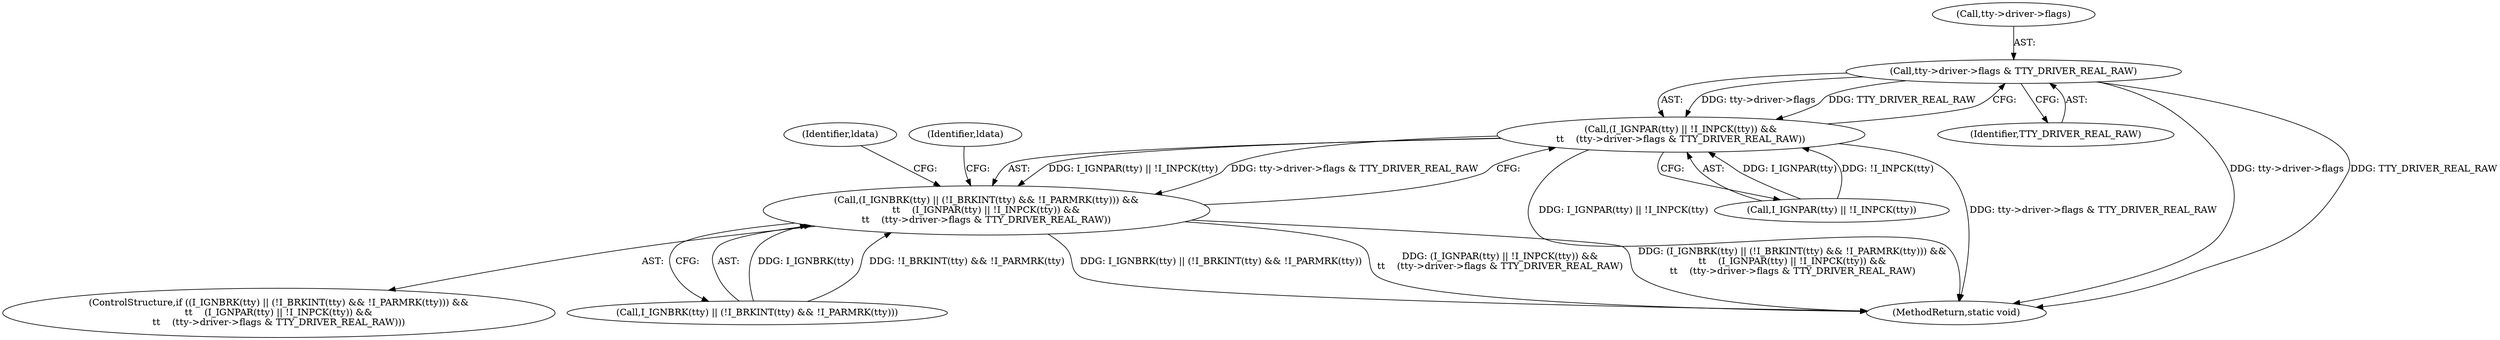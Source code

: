 digraph "0_linux_966031f340185eddd05affcf72b740549f056348_0@pointer" {
"1000413" [label="(Call,tty->driver->flags & TTY_DRIVER_REAL_RAW)"];
"1000406" [label="(Call,(I_IGNPAR(tty) || !I_INPCK(tty)) &&\n\t\t    (tty->driver->flags & TTY_DRIVER_REAL_RAW))"];
"1000395" [label="(Call,(I_IGNBRK(tty) || (!I_BRKINT(tty) && !I_PARMRK(tty))) &&\n\t\t    (I_IGNPAR(tty) || !I_INPCK(tty)) &&\n\t\t    (tty->driver->flags & TTY_DRIVER_REAL_RAW))"];
"1000406" [label="(Call,(I_IGNPAR(tty) || !I_INPCK(tty)) &&\n\t\t    (tty->driver->flags & TTY_DRIVER_REAL_RAW))"];
"1000428" [label="(Identifier,ldata)"];
"1000396" [label="(Call,I_IGNBRK(tty) || (!I_BRKINT(tty) && !I_PARMRK(tty)))"];
"1000419" [label="(Identifier,TTY_DRIVER_REAL_RAW)"];
"1000407" [label="(Call,I_IGNPAR(tty) || !I_INPCK(tty))"];
"1000413" [label="(Call,tty->driver->flags & TTY_DRIVER_REAL_RAW)"];
"1000422" [label="(Identifier,ldata)"];
"1000394" [label="(ControlStructure,if ((I_IGNBRK(tty) || (!I_BRKINT(tty) && !I_PARMRK(tty))) &&\n\t\t    (I_IGNPAR(tty) || !I_INPCK(tty)) &&\n\t\t    (tty->driver->flags & TTY_DRIVER_REAL_RAW)))"];
"1000395" [label="(Call,(I_IGNBRK(tty) || (!I_BRKINT(tty) && !I_PARMRK(tty))) &&\n\t\t    (I_IGNPAR(tty) || !I_INPCK(tty)) &&\n\t\t    (tty->driver->flags & TTY_DRIVER_REAL_RAW))"];
"1000463" [label="(MethodReturn,static void)"];
"1000414" [label="(Call,tty->driver->flags)"];
"1000413" -> "1000406"  [label="AST: "];
"1000413" -> "1000419"  [label="CFG: "];
"1000414" -> "1000413"  [label="AST: "];
"1000419" -> "1000413"  [label="AST: "];
"1000406" -> "1000413"  [label="CFG: "];
"1000413" -> "1000463"  [label="DDG: tty->driver->flags"];
"1000413" -> "1000463"  [label="DDG: TTY_DRIVER_REAL_RAW"];
"1000413" -> "1000406"  [label="DDG: tty->driver->flags"];
"1000413" -> "1000406"  [label="DDG: TTY_DRIVER_REAL_RAW"];
"1000406" -> "1000395"  [label="AST: "];
"1000406" -> "1000407"  [label="CFG: "];
"1000407" -> "1000406"  [label="AST: "];
"1000395" -> "1000406"  [label="CFG: "];
"1000406" -> "1000463"  [label="DDG: I_IGNPAR(tty) || !I_INPCK(tty)"];
"1000406" -> "1000463"  [label="DDG: tty->driver->flags & TTY_DRIVER_REAL_RAW"];
"1000406" -> "1000395"  [label="DDG: I_IGNPAR(tty) || !I_INPCK(tty)"];
"1000406" -> "1000395"  [label="DDG: tty->driver->flags & TTY_DRIVER_REAL_RAW"];
"1000407" -> "1000406"  [label="DDG: I_IGNPAR(tty)"];
"1000407" -> "1000406"  [label="DDG: !I_INPCK(tty)"];
"1000395" -> "1000394"  [label="AST: "];
"1000395" -> "1000396"  [label="CFG: "];
"1000396" -> "1000395"  [label="AST: "];
"1000422" -> "1000395"  [label="CFG: "];
"1000428" -> "1000395"  [label="CFG: "];
"1000395" -> "1000463"  [label="DDG: I_IGNBRK(tty) || (!I_BRKINT(tty) && !I_PARMRK(tty))"];
"1000395" -> "1000463"  [label="DDG: (I_IGNPAR(tty) || !I_INPCK(tty)) &&\n\t\t    (tty->driver->flags & TTY_DRIVER_REAL_RAW)"];
"1000395" -> "1000463"  [label="DDG: (I_IGNBRK(tty) || (!I_BRKINT(tty) && !I_PARMRK(tty))) &&\n\t\t    (I_IGNPAR(tty) || !I_INPCK(tty)) &&\n\t\t    (tty->driver->flags & TTY_DRIVER_REAL_RAW)"];
"1000396" -> "1000395"  [label="DDG: I_IGNBRK(tty)"];
"1000396" -> "1000395"  [label="DDG: !I_BRKINT(tty) && !I_PARMRK(tty)"];
}

